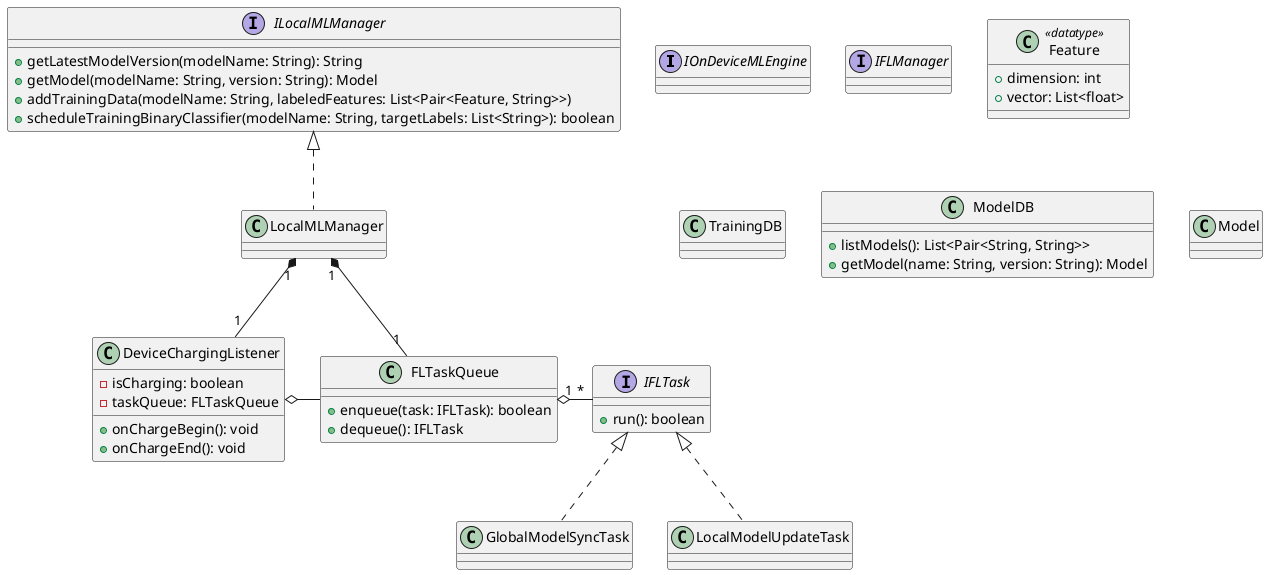 @startuml LocalMLManager

interface IOnDeviceMLEngine

interface IFLManager

interface ILocalMLManager {
    + getLatestModelVersion(modelName: String): String
    + getModel(modelName: String, version: String): Model
    + addTrainingData(modelName: String, labeledFeatures: List<Pair<Feature, String>>)
    + scheduleTrainingBinaryClassifier(modelName: String, targetLabels: List<String>): boolean
}

class LocalMLManager implements ILocalMLManager

class DeviceChargingListener {
    - isCharging: boolean
    - taskQueue: FLTaskQueue
    + onChargeBegin(): void
    + onChargeEnd(): void
}

class FLTaskQueue {
    + enqueue(task: IFLTask): boolean
    + dequeue(): IFLTask
}

interface IFLTask {
    + run(): boolean
}

class GlobalModelSyncTask implements IFLTask

class LocalModelUpdateTask implements IFLTask

class Feature <<datatype>> {
    + dimension: int
    + vector: List<float>
}

class TrainingDB {

}

class ModelDB {
    + listModels(): List<Pair<String, String>>
    + getModel(name: String, version: String): Model
}

class Model {

}

FLTaskQueue "1" o- "*" IFLTask

LocalMLManager "1" *-- "1" FLTaskQueue

LocalMLManager "1" *-- "1" DeviceChargingListener

DeviceChargingListener o- FLTaskQueue


@enduml